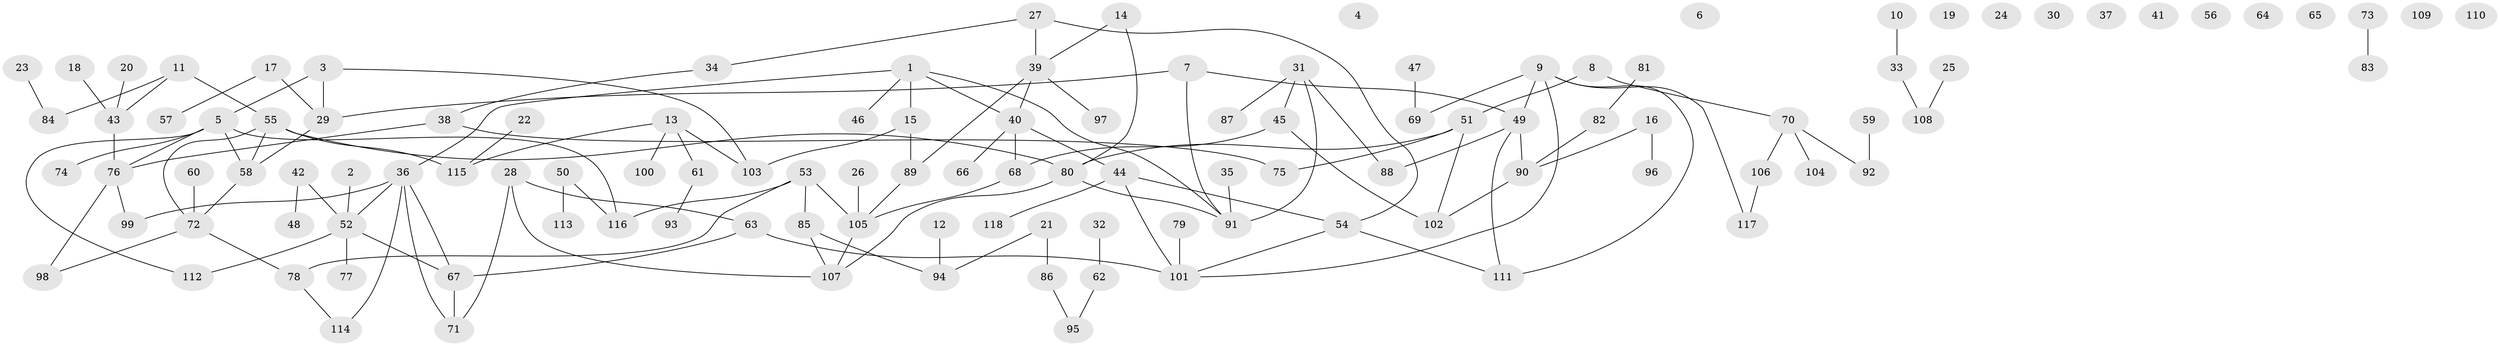 // coarse degree distribution, {3: 0.2, 5: 0.16666666666666666, 8: 0.016666666666666666, 1: 0.3, 4: 0.15, 6: 0.03333333333333333, 2: 0.13333333333333333}
// Generated by graph-tools (version 1.1) at 2025/35/03/04/25 23:35:46]
// undirected, 118 vertices, 137 edges
graph export_dot {
  node [color=gray90,style=filled];
  1;
  2;
  3;
  4;
  5;
  6;
  7;
  8;
  9;
  10;
  11;
  12;
  13;
  14;
  15;
  16;
  17;
  18;
  19;
  20;
  21;
  22;
  23;
  24;
  25;
  26;
  27;
  28;
  29;
  30;
  31;
  32;
  33;
  34;
  35;
  36;
  37;
  38;
  39;
  40;
  41;
  42;
  43;
  44;
  45;
  46;
  47;
  48;
  49;
  50;
  51;
  52;
  53;
  54;
  55;
  56;
  57;
  58;
  59;
  60;
  61;
  62;
  63;
  64;
  65;
  66;
  67;
  68;
  69;
  70;
  71;
  72;
  73;
  74;
  75;
  76;
  77;
  78;
  79;
  80;
  81;
  82;
  83;
  84;
  85;
  86;
  87;
  88;
  89;
  90;
  91;
  92;
  93;
  94;
  95;
  96;
  97;
  98;
  99;
  100;
  101;
  102;
  103;
  104;
  105;
  106;
  107;
  108;
  109;
  110;
  111;
  112;
  113;
  114;
  115;
  116;
  117;
  118;
  1 -- 15;
  1 -- 36;
  1 -- 40;
  1 -- 46;
  1 -- 91;
  2 -- 52;
  3 -- 5;
  3 -- 29;
  3 -- 103;
  5 -- 58;
  5 -- 74;
  5 -- 76;
  5 -- 112;
  5 -- 116;
  7 -- 29;
  7 -- 49;
  7 -- 91;
  8 -- 51;
  8 -- 70;
  9 -- 49;
  9 -- 69;
  9 -- 101;
  9 -- 111;
  9 -- 117;
  10 -- 33;
  11 -- 43;
  11 -- 55;
  11 -- 84;
  12 -- 94;
  13 -- 61;
  13 -- 100;
  13 -- 103;
  13 -- 115;
  14 -- 39;
  14 -- 80;
  15 -- 89;
  15 -- 103;
  16 -- 90;
  16 -- 96;
  17 -- 29;
  17 -- 57;
  18 -- 43;
  20 -- 43;
  21 -- 86;
  21 -- 94;
  22 -- 115;
  23 -- 84;
  25 -- 108;
  26 -- 105;
  27 -- 34;
  27 -- 39;
  27 -- 54;
  28 -- 63;
  28 -- 71;
  28 -- 107;
  29 -- 58;
  31 -- 45;
  31 -- 87;
  31 -- 88;
  31 -- 91;
  32 -- 62;
  33 -- 108;
  34 -- 38;
  35 -- 91;
  36 -- 52;
  36 -- 67;
  36 -- 71;
  36 -- 99;
  36 -- 114;
  38 -- 75;
  38 -- 76;
  39 -- 40;
  39 -- 89;
  39 -- 97;
  40 -- 44;
  40 -- 66;
  40 -- 68;
  42 -- 48;
  42 -- 52;
  43 -- 76;
  44 -- 54;
  44 -- 101;
  44 -- 118;
  45 -- 68;
  45 -- 102;
  47 -- 69;
  49 -- 88;
  49 -- 90;
  49 -- 111;
  50 -- 113;
  50 -- 116;
  51 -- 75;
  51 -- 80;
  51 -- 102;
  52 -- 67;
  52 -- 77;
  52 -- 112;
  53 -- 78;
  53 -- 85;
  53 -- 105;
  53 -- 116;
  54 -- 101;
  54 -- 111;
  55 -- 58;
  55 -- 72;
  55 -- 80;
  55 -- 115;
  58 -- 72;
  59 -- 92;
  60 -- 72;
  61 -- 93;
  62 -- 95;
  63 -- 67;
  63 -- 101;
  67 -- 71;
  68 -- 105;
  70 -- 92;
  70 -- 104;
  70 -- 106;
  72 -- 78;
  72 -- 98;
  73 -- 83;
  76 -- 98;
  76 -- 99;
  78 -- 114;
  79 -- 101;
  80 -- 91;
  80 -- 107;
  81 -- 82;
  82 -- 90;
  85 -- 94;
  85 -- 107;
  86 -- 95;
  89 -- 105;
  90 -- 102;
  105 -- 107;
  106 -- 117;
}
